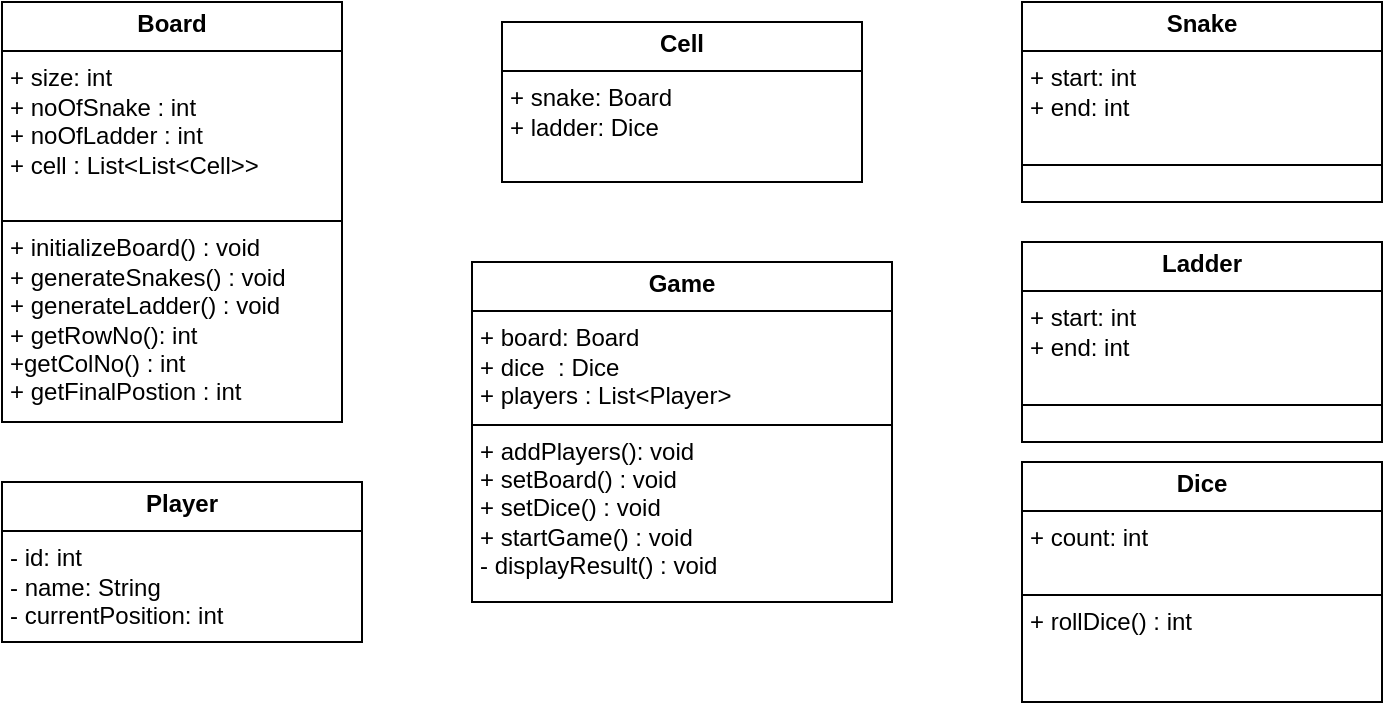 <mxfile version="24.5.4" type="github">
  <diagram id="C5RBs43oDa-KdzZeNtuy" name="Page-1">
    <mxGraphModel dx="776" dy="434" grid="1" gridSize="10" guides="1" tooltips="1" connect="1" arrows="1" fold="1" page="1" pageScale="1" pageWidth="827" pageHeight="1169" math="0" shadow="0">
      <root>
        <mxCell id="WIyWlLk6GJQsqaUBKTNV-0" />
        <mxCell id="WIyWlLk6GJQsqaUBKTNV-1" parent="WIyWlLk6GJQsqaUBKTNV-0" />
        <mxCell id="5vEMHRvOybMOxOi4SUcP-5" value="&lt;p style=&quot;margin:0px;margin-top:4px;text-align:center;&quot;&gt;&lt;b&gt;Game&lt;/b&gt;&lt;/p&gt;&lt;hr size=&quot;1&quot; style=&quot;border-style:solid;&quot;&gt;&lt;p style=&quot;margin:0px;margin-left:4px;&quot;&gt;+ board: Board&lt;/p&gt;&lt;p style=&quot;margin:0px;margin-left:4px;&quot;&gt;+ dice&amp;nbsp; : Dice&lt;/p&gt;&lt;p style=&quot;margin:0px;margin-left:4px;&quot;&gt;+ players : List&amp;lt;Player&amp;gt;&lt;/p&gt;&lt;hr size=&quot;1&quot; style=&quot;border-style:solid;&quot;&gt;&lt;p style=&quot;margin:0px;margin-left:4px;&quot;&gt;+ addPlayers(): void&lt;/p&gt;&lt;p style=&quot;margin:0px;margin-left:4px;&quot;&gt;+ setBoard() : void&lt;/p&gt;&lt;p style=&quot;margin:0px;margin-left:4px;&quot;&gt;+ setDice() : void&lt;/p&gt;&lt;p style=&quot;margin:0px;margin-left:4px;&quot;&gt;+ startGame() : void&lt;/p&gt;&lt;p style=&quot;margin:0px;margin-left:4px;&quot;&gt;- displayResult() : void&lt;/p&gt;" style="verticalAlign=top;align=left;overflow=fill;html=1;whiteSpace=wrap;" vertex="1" parent="WIyWlLk6GJQsqaUBKTNV-1">
          <mxGeometry x="285" y="780" width="210" height="170" as="geometry" />
        </mxCell>
        <mxCell id="5vEMHRvOybMOxOi4SUcP-6" value="&lt;p style=&quot;margin:0px;margin-top:4px;text-align:center;&quot;&gt;&lt;b&gt;Snake&lt;/b&gt;&lt;/p&gt;&lt;hr size=&quot;1&quot; style=&quot;border-style:solid;&quot;&gt;&lt;p style=&quot;margin:0px;margin-left:4px;&quot;&gt;+ start: int&lt;/p&gt;&lt;p style=&quot;margin:0px;margin-left:4px;&quot;&gt;+ end: int&lt;/p&gt;&lt;p style=&quot;margin:0px;margin-left:4px;&quot;&gt;&lt;br&gt;&lt;/p&gt;&lt;hr size=&quot;1&quot; style=&quot;border-style:solid;&quot;&gt;&lt;p style=&quot;margin:0px;margin-left:4px;&quot;&gt;&lt;br&gt;&lt;/p&gt;" style="verticalAlign=top;align=left;overflow=fill;html=1;whiteSpace=wrap;" vertex="1" parent="WIyWlLk6GJQsqaUBKTNV-1">
          <mxGeometry x="560" y="650" width="180" height="100" as="geometry" />
        </mxCell>
        <mxCell id="5vEMHRvOybMOxOi4SUcP-7" value="&lt;p style=&quot;margin:0px;margin-top:4px;text-align:center;&quot;&gt;&lt;b&gt;Ladder&lt;/b&gt;&lt;/p&gt;&lt;hr size=&quot;1&quot; style=&quot;border-style:solid;&quot;&gt;&lt;p style=&quot;margin:0px;margin-left:4px;&quot;&gt;+ start: int&lt;/p&gt;&lt;p style=&quot;margin:0px;margin-left:4px;&quot;&gt;+ end: int&lt;/p&gt;&lt;p style=&quot;margin:0px;margin-left:4px;&quot;&gt;&lt;br&gt;&lt;/p&gt;&lt;hr size=&quot;1&quot; style=&quot;border-style:solid;&quot;&gt;&lt;p style=&quot;margin:0px;margin-left:4px;&quot;&gt;&lt;br&gt;&lt;/p&gt;" style="verticalAlign=top;align=left;overflow=fill;html=1;whiteSpace=wrap;" vertex="1" parent="WIyWlLk6GJQsqaUBKTNV-1">
          <mxGeometry x="560" y="770" width="180" height="100" as="geometry" />
        </mxCell>
        <mxCell id="5vEMHRvOybMOxOi4SUcP-8" value="&lt;p style=&quot;margin:0px;margin-top:4px;text-align:center;&quot;&gt;&lt;b&gt;Player&lt;/b&gt;&lt;/p&gt;&lt;hr size=&quot;1&quot; style=&quot;border-style:solid;&quot;&gt;&lt;p style=&quot;margin:0px;margin-left:4px;&quot;&gt;- id: int&lt;/p&gt;&lt;p style=&quot;margin:0px;margin-left:4px;&quot;&gt;- name: String&lt;/p&gt;&lt;p style=&quot;margin:0px;margin-left:4px;&quot;&gt;- currentPosition: int&lt;/p&gt;&lt;hr size=&quot;1&quot; style=&quot;border-style:solid;&quot;&gt;&lt;p style=&quot;margin:0px;margin-left:4px;&quot;&gt;&lt;br&gt;&lt;/p&gt;" style="verticalAlign=top;align=left;overflow=fill;html=1;whiteSpace=wrap;" vertex="1" parent="WIyWlLk6GJQsqaUBKTNV-1">
          <mxGeometry x="50" y="890" width="180" height="80" as="geometry" />
        </mxCell>
        <mxCell id="5vEMHRvOybMOxOi4SUcP-9" value="&lt;p style=&quot;margin:0px;margin-top:4px;text-align:center;&quot;&gt;&lt;b&gt;Board&lt;/b&gt;&lt;/p&gt;&lt;hr size=&quot;1&quot; style=&quot;border-style:solid;&quot;&gt;&lt;p style=&quot;margin:0px;margin-left:4px;&quot;&gt;+ size: int&lt;/p&gt;&lt;p style=&quot;margin:0px;margin-left:4px;&quot;&gt;+ noOfSnake : int&lt;/p&gt;&lt;p style=&quot;margin:0px;margin-left:4px;&quot;&gt;+ noOfLadder : int&lt;/p&gt;&lt;p style=&quot;margin:0px;margin-left:4px;&quot;&gt;+ cell : List&amp;lt;List&amp;lt;Cell&amp;gt;&amp;gt;&lt;/p&gt;&lt;p style=&quot;margin:0px;margin-left:4px;&quot;&gt;&lt;br&gt;&lt;/p&gt;&lt;hr size=&quot;1&quot; style=&quot;border-style:solid;&quot;&gt;&lt;p style=&quot;margin:0px;margin-left:4px;&quot;&gt;+ initializeBoard() : void&lt;/p&gt;&lt;p style=&quot;margin:0px;margin-left:4px;&quot;&gt;+ generateSnakes() : void&lt;/p&gt;&lt;p style=&quot;margin:0px;margin-left:4px;&quot;&gt;+ generateLadder() : void&lt;/p&gt;&lt;p style=&quot;margin:0px;margin-left:4px;&quot;&gt;+ getRowNo(): int&lt;/p&gt;&lt;p style=&quot;margin:0px;margin-left:4px;&quot;&gt;+getColNo() : int&lt;/p&gt;&lt;p style=&quot;margin:0px;margin-left:4px;&quot;&gt;+ getFinalPostion : int&lt;/p&gt;&lt;p style=&quot;margin:0px;margin-left:4px;&quot;&gt;&lt;br&gt;&lt;/p&gt;&lt;p style=&quot;margin:0px;margin-left:4px;&quot;&gt;&lt;br&gt;&lt;/p&gt;" style="verticalAlign=top;align=left;overflow=fill;html=1;whiteSpace=wrap;" vertex="1" parent="WIyWlLk6GJQsqaUBKTNV-1">
          <mxGeometry x="50" y="650" width="170" height="210" as="geometry" />
        </mxCell>
        <mxCell id="5vEMHRvOybMOxOi4SUcP-10" value="&lt;p style=&quot;margin:0px;margin-top:4px;text-align:center;&quot;&gt;&lt;b&gt;Cell&lt;/b&gt;&lt;/p&gt;&lt;hr size=&quot;1&quot; style=&quot;border-style:solid;&quot;&gt;&lt;p style=&quot;margin:0px;margin-left:4px;&quot;&gt;+ snake: Board&lt;/p&gt;&lt;p style=&quot;margin:0px;margin-left:4px;&quot;&gt;+ ladder: Dice&lt;/p&gt;&lt;p style=&quot;margin:0px;margin-left:4px;&quot;&gt;&lt;br&gt;&lt;/p&gt;&lt;hr size=&quot;1&quot; style=&quot;border-style:solid;&quot;&gt;&lt;p style=&quot;margin:0px;margin-left:4px;&quot;&gt;&lt;br&gt;&lt;/p&gt;" style="verticalAlign=top;align=left;overflow=fill;html=1;whiteSpace=wrap;" vertex="1" parent="WIyWlLk6GJQsqaUBKTNV-1">
          <mxGeometry x="300" y="660" width="180" height="80" as="geometry" />
        </mxCell>
        <mxCell id="5vEMHRvOybMOxOi4SUcP-31" value="&lt;p style=&quot;margin:0px;margin-top:4px;text-align:center;&quot;&gt;&lt;b&gt;Dice&lt;/b&gt;&lt;/p&gt;&lt;hr size=&quot;1&quot; style=&quot;border-style:solid;&quot;&gt;&lt;p style=&quot;margin:0px;margin-left:4px;&quot;&gt;+ count: int&lt;/p&gt;&lt;p style=&quot;margin:0px;margin-left:4px;&quot;&gt;&lt;br&gt;&lt;/p&gt;&lt;hr size=&quot;1&quot; style=&quot;border-style:solid;&quot;&gt;&lt;p style=&quot;margin:0px;margin-left:4px;&quot;&gt;+ rollDice() : int&lt;/p&gt;" style="verticalAlign=top;align=left;overflow=fill;html=1;whiteSpace=wrap;" vertex="1" parent="WIyWlLk6GJQsqaUBKTNV-1">
          <mxGeometry x="560" y="880" width="180" height="120" as="geometry" />
        </mxCell>
      </root>
    </mxGraphModel>
  </diagram>
</mxfile>
